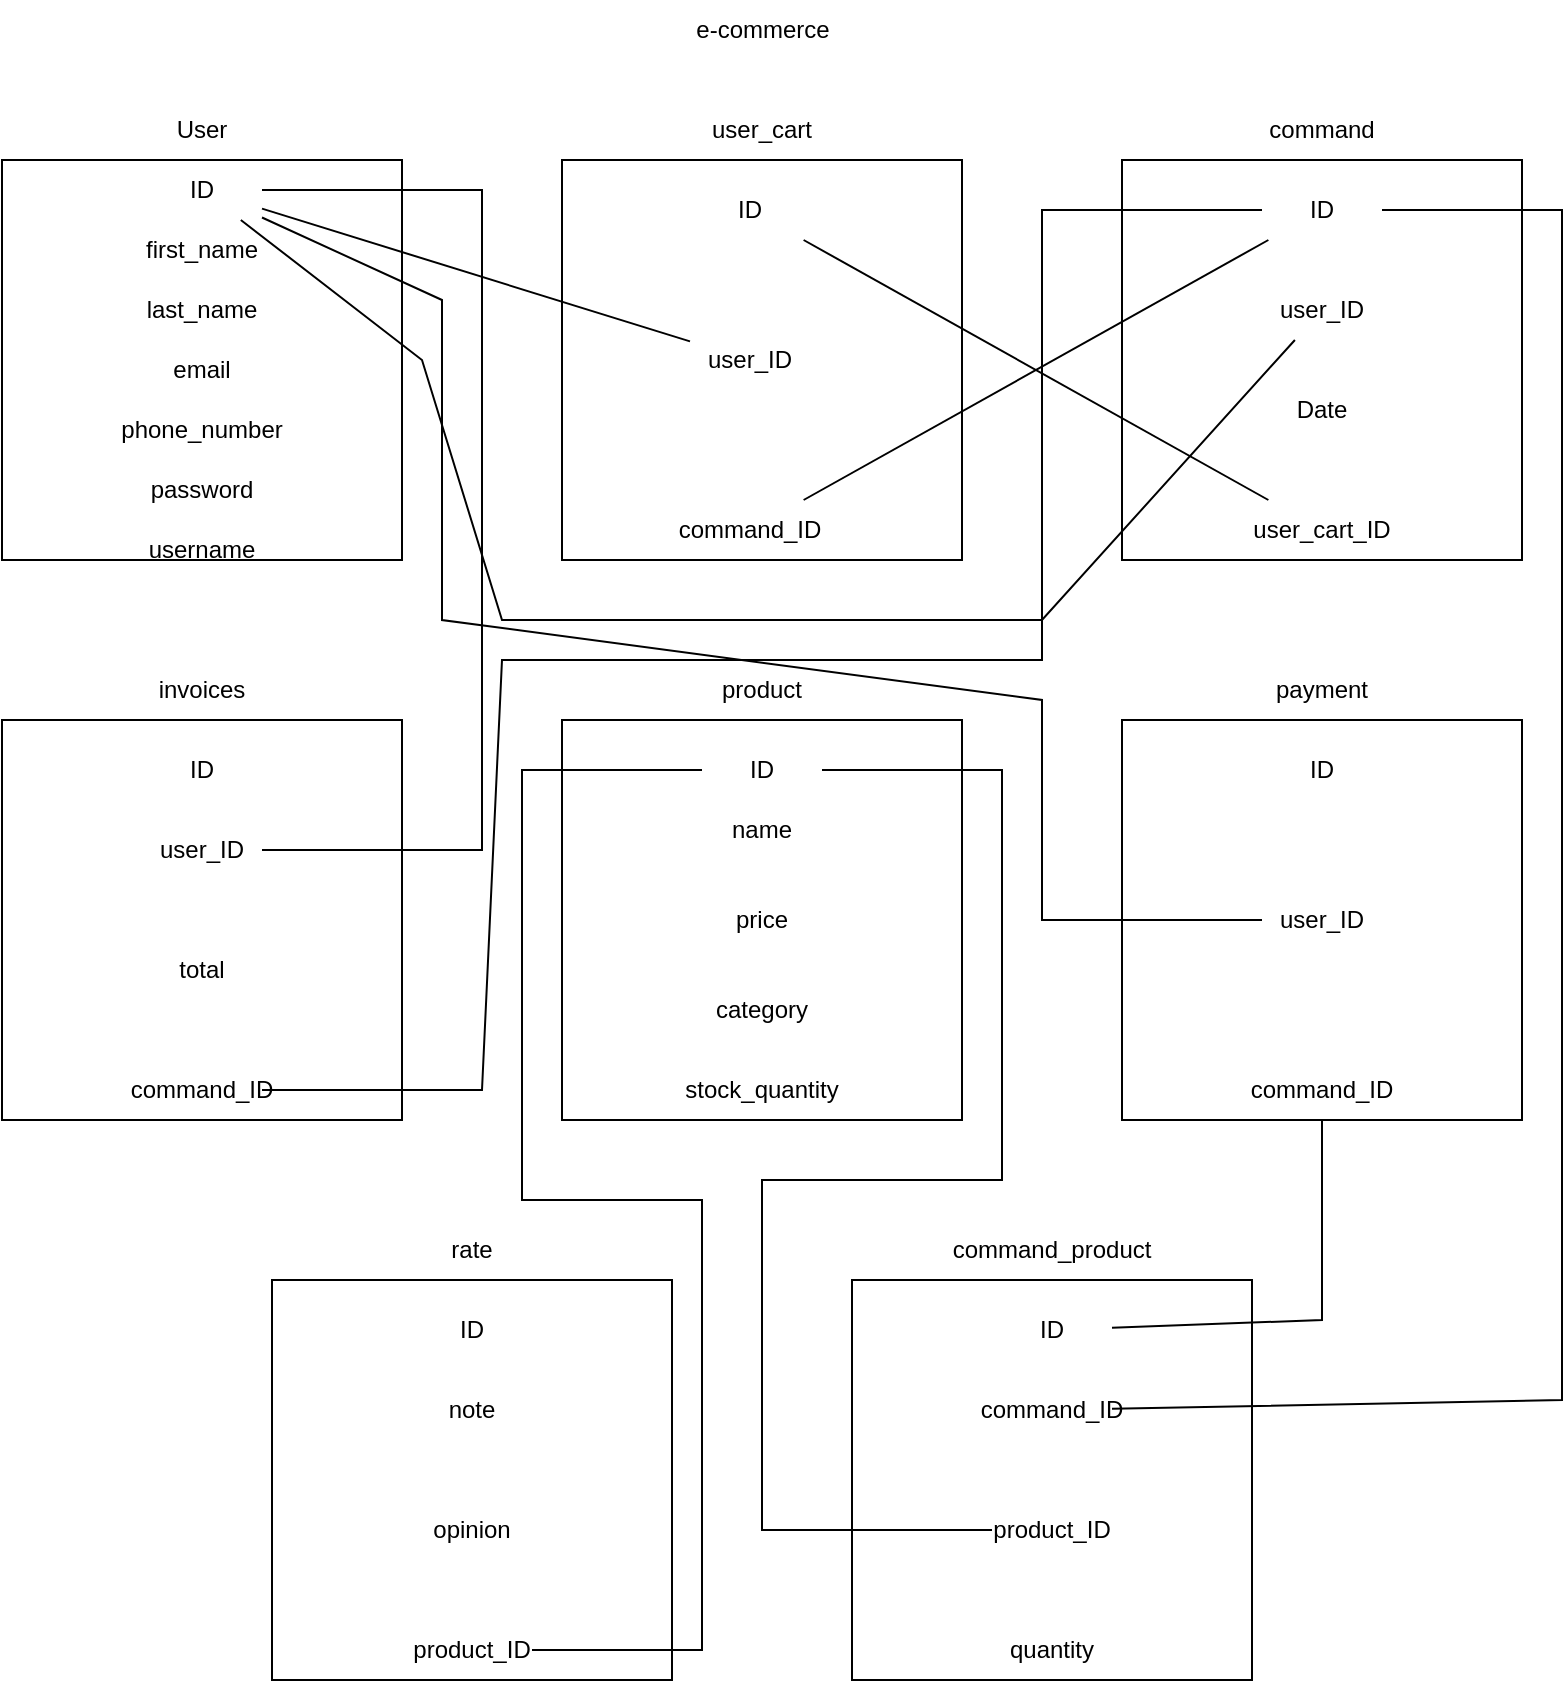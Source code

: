 <mxfile version="24.8.8">
  <diagram name="Page-1" id="3hW9aiTNHl-er9Th9YHt">
    <mxGraphModel dx="2345" dy="949" grid="1" gridSize="10" guides="1" tooltips="1" connect="1" arrows="1" fold="1" page="1" pageScale="1" pageWidth="827" pageHeight="1169" math="0" shadow="0">
      <root>
        <mxCell id="0" />
        <mxCell id="1" parent="0" />
        <mxCell id="EJjbg5yLlFu6Pg-K0Vfv-1" value="" style="whiteSpace=wrap;html=1;aspect=fixed;" parent="1" vertex="1">
          <mxGeometry x="40" y="80" width="200" height="200" as="geometry" />
        </mxCell>
        <mxCell id="EJjbg5yLlFu6Pg-K0Vfv-8" value="e-commerce" style="text;html=1;align=center;verticalAlign=middle;resizable=0;points=[];autosize=1;strokeColor=none;fillColor=none;" parent="1" vertex="1">
          <mxGeometry x="375" width="90" height="30" as="geometry" />
        </mxCell>
        <mxCell id="SHs0fI8icQmAqnG__rsk-1" value="User" style="text;html=1;align=center;verticalAlign=middle;whiteSpace=wrap;rounded=0;" vertex="1" parent="1">
          <mxGeometry x="110" y="50" width="60" height="30" as="geometry" />
        </mxCell>
        <mxCell id="SHs0fI8icQmAqnG__rsk-4" value="" style="whiteSpace=wrap;html=1;aspect=fixed;" vertex="1" parent="1">
          <mxGeometry x="320" y="80" width="200" height="200" as="geometry" />
        </mxCell>
        <mxCell id="SHs0fI8icQmAqnG__rsk-5" value="" style="whiteSpace=wrap;html=1;aspect=fixed;" vertex="1" parent="1">
          <mxGeometry x="600" y="80" width="200" height="200" as="geometry" />
        </mxCell>
        <mxCell id="SHs0fI8icQmAqnG__rsk-6" value="user_cart" style="text;html=1;align=center;verticalAlign=middle;whiteSpace=wrap;rounded=0;" vertex="1" parent="1">
          <mxGeometry x="390" y="50" width="60" height="30" as="geometry" />
        </mxCell>
        <mxCell id="SHs0fI8icQmAqnG__rsk-7" value="command" style="text;html=1;align=center;verticalAlign=middle;whiteSpace=wrap;rounded=0;" vertex="1" parent="1">
          <mxGeometry x="670" y="50" width="60" height="30" as="geometry" />
        </mxCell>
        <mxCell id="SHs0fI8icQmAqnG__rsk-8" value="" style="whiteSpace=wrap;html=1;aspect=fixed;" vertex="1" parent="1">
          <mxGeometry x="40" y="360" width="200" height="200" as="geometry" />
        </mxCell>
        <mxCell id="SHs0fI8icQmAqnG__rsk-9" value="invoices" style="text;html=1;align=center;verticalAlign=middle;whiteSpace=wrap;rounded=0;" vertex="1" parent="1">
          <mxGeometry x="110" y="330" width="60" height="30" as="geometry" />
        </mxCell>
        <mxCell id="SHs0fI8icQmAqnG__rsk-10" value="" style="whiteSpace=wrap;html=1;aspect=fixed;" vertex="1" parent="1">
          <mxGeometry x="320" y="360" width="200" height="200" as="geometry" />
        </mxCell>
        <mxCell id="SHs0fI8icQmAqnG__rsk-11" value="product" style="text;html=1;align=center;verticalAlign=middle;whiteSpace=wrap;rounded=0;" vertex="1" parent="1">
          <mxGeometry x="390" y="330" width="60" height="30" as="geometry" />
        </mxCell>
        <mxCell id="SHs0fI8icQmAqnG__rsk-12" value="" style="whiteSpace=wrap;html=1;aspect=fixed;" vertex="1" parent="1">
          <mxGeometry x="600" y="360" width="200" height="200" as="geometry" />
        </mxCell>
        <mxCell id="SHs0fI8icQmAqnG__rsk-13" value="payment" style="text;html=1;align=center;verticalAlign=middle;whiteSpace=wrap;rounded=0;" vertex="1" parent="1">
          <mxGeometry x="670" y="330" width="60" height="30" as="geometry" />
        </mxCell>
        <mxCell id="SHs0fI8icQmAqnG__rsk-14" value="" style="whiteSpace=wrap;html=1;aspect=fixed;" vertex="1" parent="1">
          <mxGeometry x="175" y="640" width="200" height="200" as="geometry" />
        </mxCell>
        <mxCell id="SHs0fI8icQmAqnG__rsk-15" value="rate" style="text;html=1;align=center;verticalAlign=middle;whiteSpace=wrap;rounded=0;" vertex="1" parent="1">
          <mxGeometry x="245" y="610" width="60" height="30" as="geometry" />
        </mxCell>
        <mxCell id="SHs0fI8icQmAqnG__rsk-16" value="ID&lt;span style=&quot;color: rgba(0, 0, 0, 0); font-family: monospace; font-size: 0px; text-align: start; text-wrap-mode: nowrap;&quot;&gt;%3CmxGraphModel%3E%3Croot%3E%3CmxCell%20id%3D%220%22%2F%3E%3CmxCell%20id%3D%221%22%20parent%3D%220%22%2F%3E%3CmxCell%20id%3D%222%22%20value%3D%22%22%20style%3D%22whiteSpace%3Dwrap%3Bhtml%3D1%3Baspect%3Dfixed%3B%22%20vertex%3D%221%22%20parent%3D%221%22%3E%3CmxGeometry%20x%3D%22314%22%20y%3D%22360%22%20width%3D%22200%22%20height%3D%22200%22%20as%3D%22geometry%22%2F%3E%3C%2FmxCell%3E%3C%2Froot%3E%3C%2FmxGraphModel%3E&lt;/span&gt;" style="text;html=1;align=center;verticalAlign=middle;whiteSpace=wrap;rounded=0;" vertex="1" parent="1">
          <mxGeometry x="670" y="90" width="60" height="30" as="geometry" />
        </mxCell>
        <mxCell id="SHs0fI8icQmAqnG__rsk-17" value="user_ID" style="text;html=1;align=center;verticalAlign=middle;whiteSpace=wrap;rounded=0;" vertex="1" parent="1">
          <mxGeometry x="670" y="140" width="60" height="30" as="geometry" />
        </mxCell>
        <mxCell id="SHs0fI8icQmAqnG__rsk-18" value="Date" style="text;html=1;align=center;verticalAlign=middle;whiteSpace=wrap;rounded=0;" vertex="1" parent="1">
          <mxGeometry x="670" y="190" width="60" height="30" as="geometry" />
        </mxCell>
        <mxCell id="SHs0fI8icQmAqnG__rsk-19" value="user_cart_ID" style="text;html=1;align=center;verticalAlign=middle;whiteSpace=wrap;rounded=0;" vertex="1" parent="1">
          <mxGeometry x="670" y="250" width="60" height="30" as="geometry" />
        </mxCell>
        <mxCell id="SHs0fI8icQmAqnG__rsk-20" value="ID" style="text;html=1;align=center;verticalAlign=middle;whiteSpace=wrap;rounded=0;" vertex="1" parent="1">
          <mxGeometry x="384" y="90" width="60" height="30" as="geometry" />
        </mxCell>
        <mxCell id="SHs0fI8icQmAqnG__rsk-21" value="user_ID" style="text;html=1;align=center;verticalAlign=middle;whiteSpace=wrap;rounded=0;" vertex="1" parent="1">
          <mxGeometry x="110" y="410" width="60" height="30" as="geometry" />
        </mxCell>
        <mxCell id="SHs0fI8icQmAqnG__rsk-23" value="ID" style="text;html=1;align=center;verticalAlign=middle;whiteSpace=wrap;rounded=0;" vertex="1" parent="1">
          <mxGeometry x="110" y="370" width="60" height="30" as="geometry" />
        </mxCell>
        <mxCell id="SHs0fI8icQmAqnG__rsk-24" value="total" style="text;html=1;align=center;verticalAlign=middle;whiteSpace=wrap;rounded=0;" vertex="1" parent="1">
          <mxGeometry x="110" y="470" width="60" height="30" as="geometry" />
        </mxCell>
        <mxCell id="SHs0fI8icQmAqnG__rsk-25" value="command_ID" style="text;html=1;align=center;verticalAlign=middle;whiteSpace=wrap;rounded=0;" vertex="1" parent="1">
          <mxGeometry x="110" y="530" width="60" height="30" as="geometry" />
        </mxCell>
        <mxCell id="SHs0fI8icQmAqnG__rsk-26" value="ID" style="text;html=1;align=center;verticalAlign=middle;whiteSpace=wrap;rounded=0;" vertex="1" parent="1">
          <mxGeometry x="670" y="370" width="60" height="30" as="geometry" />
        </mxCell>
        <mxCell id="SHs0fI8icQmAqnG__rsk-27" value="user_ID" style="text;html=1;align=center;verticalAlign=middle;whiteSpace=wrap;rounded=0;" vertex="1" parent="1">
          <mxGeometry x="670" y="445" width="60" height="30" as="geometry" />
        </mxCell>
        <mxCell id="SHs0fI8icQmAqnG__rsk-28" value="command_ID" style="text;html=1;align=center;verticalAlign=middle;whiteSpace=wrap;rounded=0;" vertex="1" parent="1">
          <mxGeometry x="670" y="530" width="60" height="30" as="geometry" />
        </mxCell>
        <mxCell id="SHs0fI8icQmAqnG__rsk-29" value="ID" style="text;html=1;align=center;verticalAlign=middle;whiteSpace=wrap;rounded=0;" vertex="1" parent="1">
          <mxGeometry x="390" y="370" width="60" height="30" as="geometry" />
        </mxCell>
        <mxCell id="SHs0fI8icQmAqnG__rsk-30" value="name" style="text;html=1;align=center;verticalAlign=middle;whiteSpace=wrap;rounded=0;" vertex="1" parent="1">
          <mxGeometry x="390" y="400" width="60" height="30" as="geometry" />
        </mxCell>
        <mxCell id="SHs0fI8icQmAqnG__rsk-31" value="price" style="text;html=1;align=center;verticalAlign=middle;whiteSpace=wrap;rounded=0;" vertex="1" parent="1">
          <mxGeometry x="390" y="445" width="60" height="30" as="geometry" />
        </mxCell>
        <mxCell id="SHs0fI8icQmAqnG__rsk-32" value="category" style="text;html=1;align=center;verticalAlign=middle;whiteSpace=wrap;rounded=0;" vertex="1" parent="1">
          <mxGeometry x="390" y="490" width="60" height="30" as="geometry" />
        </mxCell>
        <mxCell id="SHs0fI8icQmAqnG__rsk-33" value="stock_quantity" style="text;html=1;align=center;verticalAlign=middle;whiteSpace=wrap;rounded=0;" vertex="1" parent="1">
          <mxGeometry x="390" y="530" width="60" height="30" as="geometry" />
        </mxCell>
        <mxCell id="SHs0fI8icQmAqnG__rsk-37" value="ID" style="text;html=1;align=center;verticalAlign=middle;whiteSpace=wrap;rounded=0;" vertex="1" parent="1">
          <mxGeometry x="245" y="650" width="60" height="30" as="geometry" />
        </mxCell>
        <mxCell id="SHs0fI8icQmAqnG__rsk-38" value="note" style="text;html=1;align=center;verticalAlign=middle;whiteSpace=wrap;rounded=0;" vertex="1" parent="1">
          <mxGeometry x="245" y="690" width="60" height="30" as="geometry" />
        </mxCell>
        <mxCell id="SHs0fI8icQmAqnG__rsk-39" value="opinion" style="text;html=1;align=center;verticalAlign=middle;whiteSpace=wrap;rounded=0;" vertex="1" parent="1">
          <mxGeometry x="245" y="750" width="60" height="30" as="geometry" />
        </mxCell>
        <mxCell id="SHs0fI8icQmAqnG__rsk-40" value="product_ID" style="text;html=1;align=center;verticalAlign=middle;whiteSpace=wrap;rounded=0;" vertex="1" parent="1">
          <mxGeometry x="245" y="810" width="60" height="30" as="geometry" />
        </mxCell>
        <mxCell id="SHs0fI8icQmAqnG__rsk-41" value="ID" style="text;html=1;align=center;verticalAlign=middle;whiteSpace=wrap;rounded=0;" vertex="1" parent="1">
          <mxGeometry x="110" y="80" width="60" height="30" as="geometry" />
        </mxCell>
        <mxCell id="SHs0fI8icQmAqnG__rsk-42" value="first_name" style="text;html=1;align=center;verticalAlign=middle;whiteSpace=wrap;rounded=0;" vertex="1" parent="1">
          <mxGeometry x="110" y="110" width="60" height="30" as="geometry" />
        </mxCell>
        <mxCell id="SHs0fI8icQmAqnG__rsk-43" value="last_name" style="text;html=1;align=center;verticalAlign=middle;whiteSpace=wrap;rounded=0;" vertex="1" parent="1">
          <mxGeometry x="110" y="140" width="60" height="30" as="geometry" />
        </mxCell>
        <mxCell id="SHs0fI8icQmAqnG__rsk-44" value="email" style="text;html=1;align=center;verticalAlign=middle;whiteSpace=wrap;rounded=0;" vertex="1" parent="1">
          <mxGeometry x="110" y="170" width="60" height="30" as="geometry" />
        </mxCell>
        <mxCell id="SHs0fI8icQmAqnG__rsk-45" value="phone_number" style="text;html=1;align=center;verticalAlign=middle;whiteSpace=wrap;rounded=0;" vertex="1" parent="1">
          <mxGeometry x="110" y="200" width="60" height="30" as="geometry" />
        </mxCell>
        <mxCell id="SHs0fI8icQmAqnG__rsk-46" value="password" style="text;html=1;align=center;verticalAlign=middle;whiteSpace=wrap;rounded=0;" vertex="1" parent="1">
          <mxGeometry x="110" y="230" width="60" height="30" as="geometry" />
        </mxCell>
        <mxCell id="SHs0fI8icQmAqnG__rsk-47" value="username" style="text;html=1;align=center;verticalAlign=middle;whiteSpace=wrap;rounded=0;" vertex="1" parent="1">
          <mxGeometry x="110" y="260" width="60" height="30" as="geometry" />
        </mxCell>
        <mxCell id="SHs0fI8icQmAqnG__rsk-48" value="user_ID" style="text;html=1;align=center;verticalAlign=middle;whiteSpace=wrap;rounded=0;" vertex="1" parent="1">
          <mxGeometry x="384" y="165" width="60" height="30" as="geometry" />
        </mxCell>
        <mxCell id="SHs0fI8icQmAqnG__rsk-49" value="command_ID" style="text;html=1;align=center;verticalAlign=middle;whiteSpace=wrap;rounded=0;" vertex="1" parent="1">
          <mxGeometry x="384" y="250" width="60" height="30" as="geometry" />
        </mxCell>
        <mxCell id="SHs0fI8icQmAqnG__rsk-51" value="" style="endArrow=none;html=1;rounded=0;" edge="1" parent="1" source="SHs0fI8icQmAqnG__rsk-41" target="SHs0fI8icQmAqnG__rsk-48">
          <mxGeometry width="50" height="50" relative="1" as="geometry">
            <mxPoint x="260" y="210" as="sourcePoint" />
            <mxPoint x="310" y="160" as="targetPoint" />
          </mxGeometry>
        </mxCell>
        <mxCell id="SHs0fI8icQmAqnG__rsk-52" value="" style="endArrow=none;html=1;rounded=0;" edge="1" parent="1" source="SHs0fI8icQmAqnG__rsk-49" target="SHs0fI8icQmAqnG__rsk-16">
          <mxGeometry width="50" height="50" relative="1" as="geometry">
            <mxPoint x="430" y="250" as="sourcePoint" />
            <mxPoint x="480" y="200" as="targetPoint" />
          </mxGeometry>
        </mxCell>
        <mxCell id="SHs0fI8icQmAqnG__rsk-53" value="" style="endArrow=none;html=1;rounded=0;" edge="1" parent="1" source="SHs0fI8icQmAqnG__rsk-20" target="SHs0fI8icQmAqnG__rsk-19">
          <mxGeometry width="50" height="50" relative="1" as="geometry">
            <mxPoint x="470" y="300" as="sourcePoint" />
            <mxPoint x="520" y="250" as="targetPoint" />
          </mxGeometry>
        </mxCell>
        <mxCell id="SHs0fI8icQmAqnG__rsk-54" value="" style="endArrow=none;html=1;rounded=0;" edge="1" parent="1" source="SHs0fI8icQmAqnG__rsk-41" target="SHs0fI8icQmAqnG__rsk-17">
          <mxGeometry width="50" height="50" relative="1" as="geometry">
            <mxPoint x="290" y="110" as="sourcePoint" />
            <mxPoint x="500" y="290" as="targetPoint" />
            <Array as="points">
              <mxPoint x="250" y="180" />
              <mxPoint x="290" y="310" />
              <mxPoint x="420" y="310" />
              <mxPoint x="560" y="310" />
            </Array>
          </mxGeometry>
        </mxCell>
        <mxCell id="SHs0fI8icQmAqnG__rsk-56" value="" style="endArrow=none;html=1;rounded=0;" edge="1" parent="1" source="SHs0fI8icQmAqnG__rsk-25" target="SHs0fI8icQmAqnG__rsk-16">
          <mxGeometry width="50" height="50" relative="1" as="geometry">
            <mxPoint x="260" y="340" as="sourcePoint" />
            <mxPoint x="560" y="330" as="targetPoint" />
            <Array as="points">
              <mxPoint x="280" y="545" />
              <mxPoint x="290" y="330" />
              <mxPoint x="560" y="330" />
              <mxPoint x="560" y="105" />
            </Array>
          </mxGeometry>
        </mxCell>
        <mxCell id="SHs0fI8icQmAqnG__rsk-57" value="" style="endArrow=none;html=1;rounded=0;" edge="1" parent="1" source="SHs0fI8icQmAqnG__rsk-21" target="SHs0fI8icQmAqnG__rsk-41">
          <mxGeometry width="50" height="50" relative="1" as="geometry">
            <mxPoint x="250" y="460" as="sourcePoint" />
            <mxPoint x="300" y="410" as="targetPoint" />
            <Array as="points">
              <mxPoint x="280" y="425" />
              <mxPoint x="280" y="95" />
            </Array>
          </mxGeometry>
        </mxCell>
        <mxCell id="SHs0fI8icQmAqnG__rsk-58" value="" style="endArrow=none;html=1;rounded=0;" edge="1" parent="1" source="SHs0fI8icQmAqnG__rsk-41" target="SHs0fI8icQmAqnG__rsk-27">
          <mxGeometry width="50" height="50" relative="1" as="geometry">
            <mxPoint x="310" y="230" as="sourcePoint" />
            <mxPoint x="580" y="400" as="targetPoint" />
            <Array as="points">
              <mxPoint x="260" y="150" />
              <mxPoint x="260" y="310" />
              <mxPoint x="560" y="350" />
              <mxPoint x="560" y="460" />
            </Array>
          </mxGeometry>
        </mxCell>
        <mxCell id="SHs0fI8icQmAqnG__rsk-59" value="" style="whiteSpace=wrap;html=1;aspect=fixed;" vertex="1" parent="1">
          <mxGeometry x="465" y="640" width="200" height="200" as="geometry" />
        </mxCell>
        <mxCell id="SHs0fI8icQmAqnG__rsk-60" value="command_product" style="text;html=1;align=center;verticalAlign=middle;whiteSpace=wrap;rounded=0;" vertex="1" parent="1">
          <mxGeometry x="535" y="610" width="60" height="30" as="geometry" />
        </mxCell>
        <mxCell id="SHs0fI8icQmAqnG__rsk-61" value="ID" style="text;html=1;align=center;verticalAlign=middle;whiteSpace=wrap;rounded=0;" vertex="1" parent="1">
          <mxGeometry x="535" y="650" width="60" height="30" as="geometry" />
        </mxCell>
        <mxCell id="SHs0fI8icQmAqnG__rsk-62" value="command_ID" style="text;html=1;align=center;verticalAlign=middle;whiteSpace=wrap;rounded=0;" vertex="1" parent="1">
          <mxGeometry x="535" y="690" width="60" height="30" as="geometry" />
        </mxCell>
        <mxCell id="SHs0fI8icQmAqnG__rsk-63" value="product_ID" style="text;html=1;align=center;verticalAlign=middle;whiteSpace=wrap;rounded=0;" vertex="1" parent="1">
          <mxGeometry x="535" y="750" width="60" height="30" as="geometry" />
        </mxCell>
        <mxCell id="SHs0fI8icQmAqnG__rsk-64" value="quantity" style="text;html=1;align=center;verticalAlign=middle;whiteSpace=wrap;rounded=0;" vertex="1" parent="1">
          <mxGeometry x="535" y="810" width="60" height="30" as="geometry" />
        </mxCell>
        <mxCell id="SHs0fI8icQmAqnG__rsk-65" value="" style="endArrow=none;html=1;rounded=0;" edge="1" parent="1" source="SHs0fI8icQmAqnG__rsk-61" target="SHs0fI8icQmAqnG__rsk-28">
          <mxGeometry width="50" height="50" relative="1" as="geometry">
            <mxPoint x="480" y="590" as="sourcePoint" />
            <mxPoint x="530" y="540" as="targetPoint" />
            <Array as="points">
              <mxPoint x="700" y="660" />
            </Array>
          </mxGeometry>
        </mxCell>
        <mxCell id="SHs0fI8icQmAqnG__rsk-66" value="" style="endArrow=none;html=1;rounded=0;" edge="1" parent="1" source="SHs0fI8icQmAqnG__rsk-16" target="SHs0fI8icQmAqnG__rsk-62">
          <mxGeometry width="50" height="50" relative="1" as="geometry">
            <mxPoint x="810" y="250" as="sourcePoint" />
            <mxPoint x="730" y="750" as="targetPoint" />
            <Array as="points">
              <mxPoint x="820" y="105" />
              <mxPoint x="820" y="700" />
            </Array>
          </mxGeometry>
        </mxCell>
        <mxCell id="SHs0fI8icQmAqnG__rsk-67" value="" style="endArrow=none;html=1;rounded=0;" edge="1" parent="1" source="SHs0fI8icQmAqnG__rsk-63" target="SHs0fI8icQmAqnG__rsk-29">
          <mxGeometry width="50" height="50" relative="1" as="geometry">
            <mxPoint x="430" y="720" as="sourcePoint" />
            <mxPoint x="430" y="520" as="targetPoint" />
            <Array as="points">
              <mxPoint x="420" y="765" />
              <mxPoint x="420" y="590" />
              <mxPoint x="540" y="590" />
              <mxPoint x="540" y="385" />
            </Array>
          </mxGeometry>
        </mxCell>
        <mxCell id="SHs0fI8icQmAqnG__rsk-68" value="" style="endArrow=none;html=1;rounded=0;" edge="1" parent="1" source="SHs0fI8icQmAqnG__rsk-40" target="SHs0fI8icQmAqnG__rsk-29">
          <mxGeometry width="50" height="50" relative="1" as="geometry">
            <mxPoint x="340" y="700" as="sourcePoint" />
            <mxPoint x="310" y="570" as="targetPoint" />
            <Array as="points">
              <mxPoint x="390" y="825" />
              <mxPoint x="390" y="600" />
              <mxPoint x="300" y="600" />
              <mxPoint x="300" y="385" />
            </Array>
          </mxGeometry>
        </mxCell>
      </root>
    </mxGraphModel>
  </diagram>
</mxfile>

